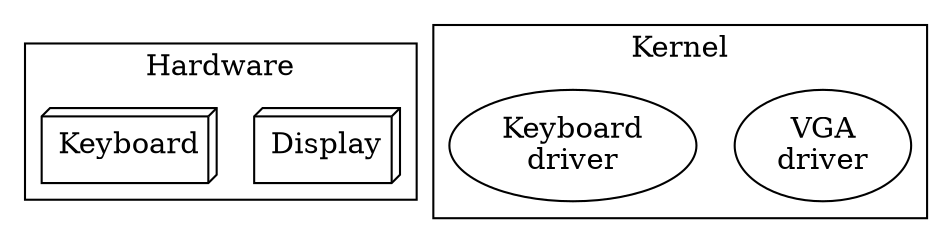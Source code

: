 digraph D {
    // node [shape=box];
    // edge [dir=both]
    // Physical_line [label="Physical\nline"]
    // Terminal -> Physical_line -> UART;

    subgraph cluster_hardware {
        node [shape=box];
        label="Hardware";
        node [shape=box3d];
        Display
        Keyboard
    }

    subgraph cluster_software {
        node [shape=box];
        label="Kernel";
        node [shape=ellipse];
        vga[label="VGA\ndriver"];
        keyboard[label="Keyboard\ndriver"];
    }

    // node [shape=ellipse];

    // UART_driver [label="UART\ndriver"];
    // Line_discipline [label="Line\ndiscipline"];
    // TTY_driver [label="TTY\ndriver"];
    // UART_driver -> Line_discipline -> TTY_driver;

    // UART -> UART_driver;

    // User_process_1 [label="User\nprocess"];
    // User_process_2 [label="User\nprocess"];
    // User_process_3 [label="User\nprocess"];
    // TTY_driver -> {User_process_1, User_process_2, User_process_3};
}

// digraph tmux_client_server {
//     rankdir=LR;

//     subgraph cluster_legend {
//         label="legend";
//         a -> b[dir="both", label="client-server", style="dotted"];
//         c -> d[label="parent-child"];
//     }

//     subgraph cluster_local {
//         label="local pc";
//         edge[arrowsize="0.5", color="red"];
//         terminal[color="blue"];
//         local_shell[label="local\nshell", color="red"];
//         terminal -> local_shell[weight=5];
//     }

//     subgraph cluster_remote {
//         label="remote server";
//         rank="same";
//         edge[arrowsize="0.5", color="red"];

//         remote_shell[label="remote\nshell", color="red"];
//         local_shell -> remote_shell[dir="both", label="ssh\nconnection", style="dotted"];
//         tmux_client[label="tmux client", color="red"];
//         tmux_server[label="tmux server", color="red"];
//         tmux_client -> tmux_server[dir="both", label="exchange requests\nand responses", minlen="3", style="dotted", weight=5];
//         remote_shell -> tmux_client;
//         edge[color="black"];
//         node[color="blue"];
//         shell3[label="shell 3"];
//         shell2[label="shell 2"];
//         shell1[label="shell 1"];
//         edge[color="blue", arrowsize="0.5"];
//         tmux_server -> {shell1,shell2,shell3};
//         node[color="black"];
//         edge[color="black", dir="forward", arrowsize="0.5"];
//         systemd -> remote_shell;
//         systemd -> tmux_server[weight=20];
//     }
// }
